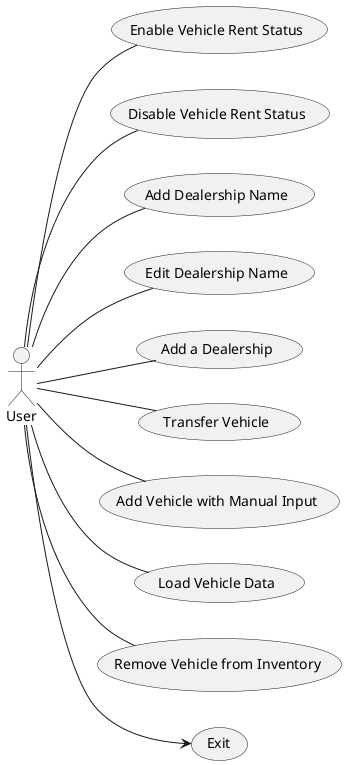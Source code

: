@startuml
'https://plantuml.com/use-case-diagram
left to right direction

actor User

usecase "Enable Vehicle Rent Status" as UC1
usecase "Disable Vehicle Rent Status" as UC2
usecase "Add Dealership Name" as UC3
usecase "Edit Dealership Name" as UC4
usecase "Add a Dealership" as UC5
usecase "Transfer Vehicle" as UC6
usecase "Add Vehicle with Manual Input" as UC7
usecase "Load Vehicle Data" as UC8
usecase "Remove Vehicle from Inventory" as UC9
User -- UC1
User -- UC2
User -- UC3
User -- UC4
User -- UC5
User -- UC6
User -- UC7
User -- UC8
User -- UC9
User --> (Exit)



@enduml
